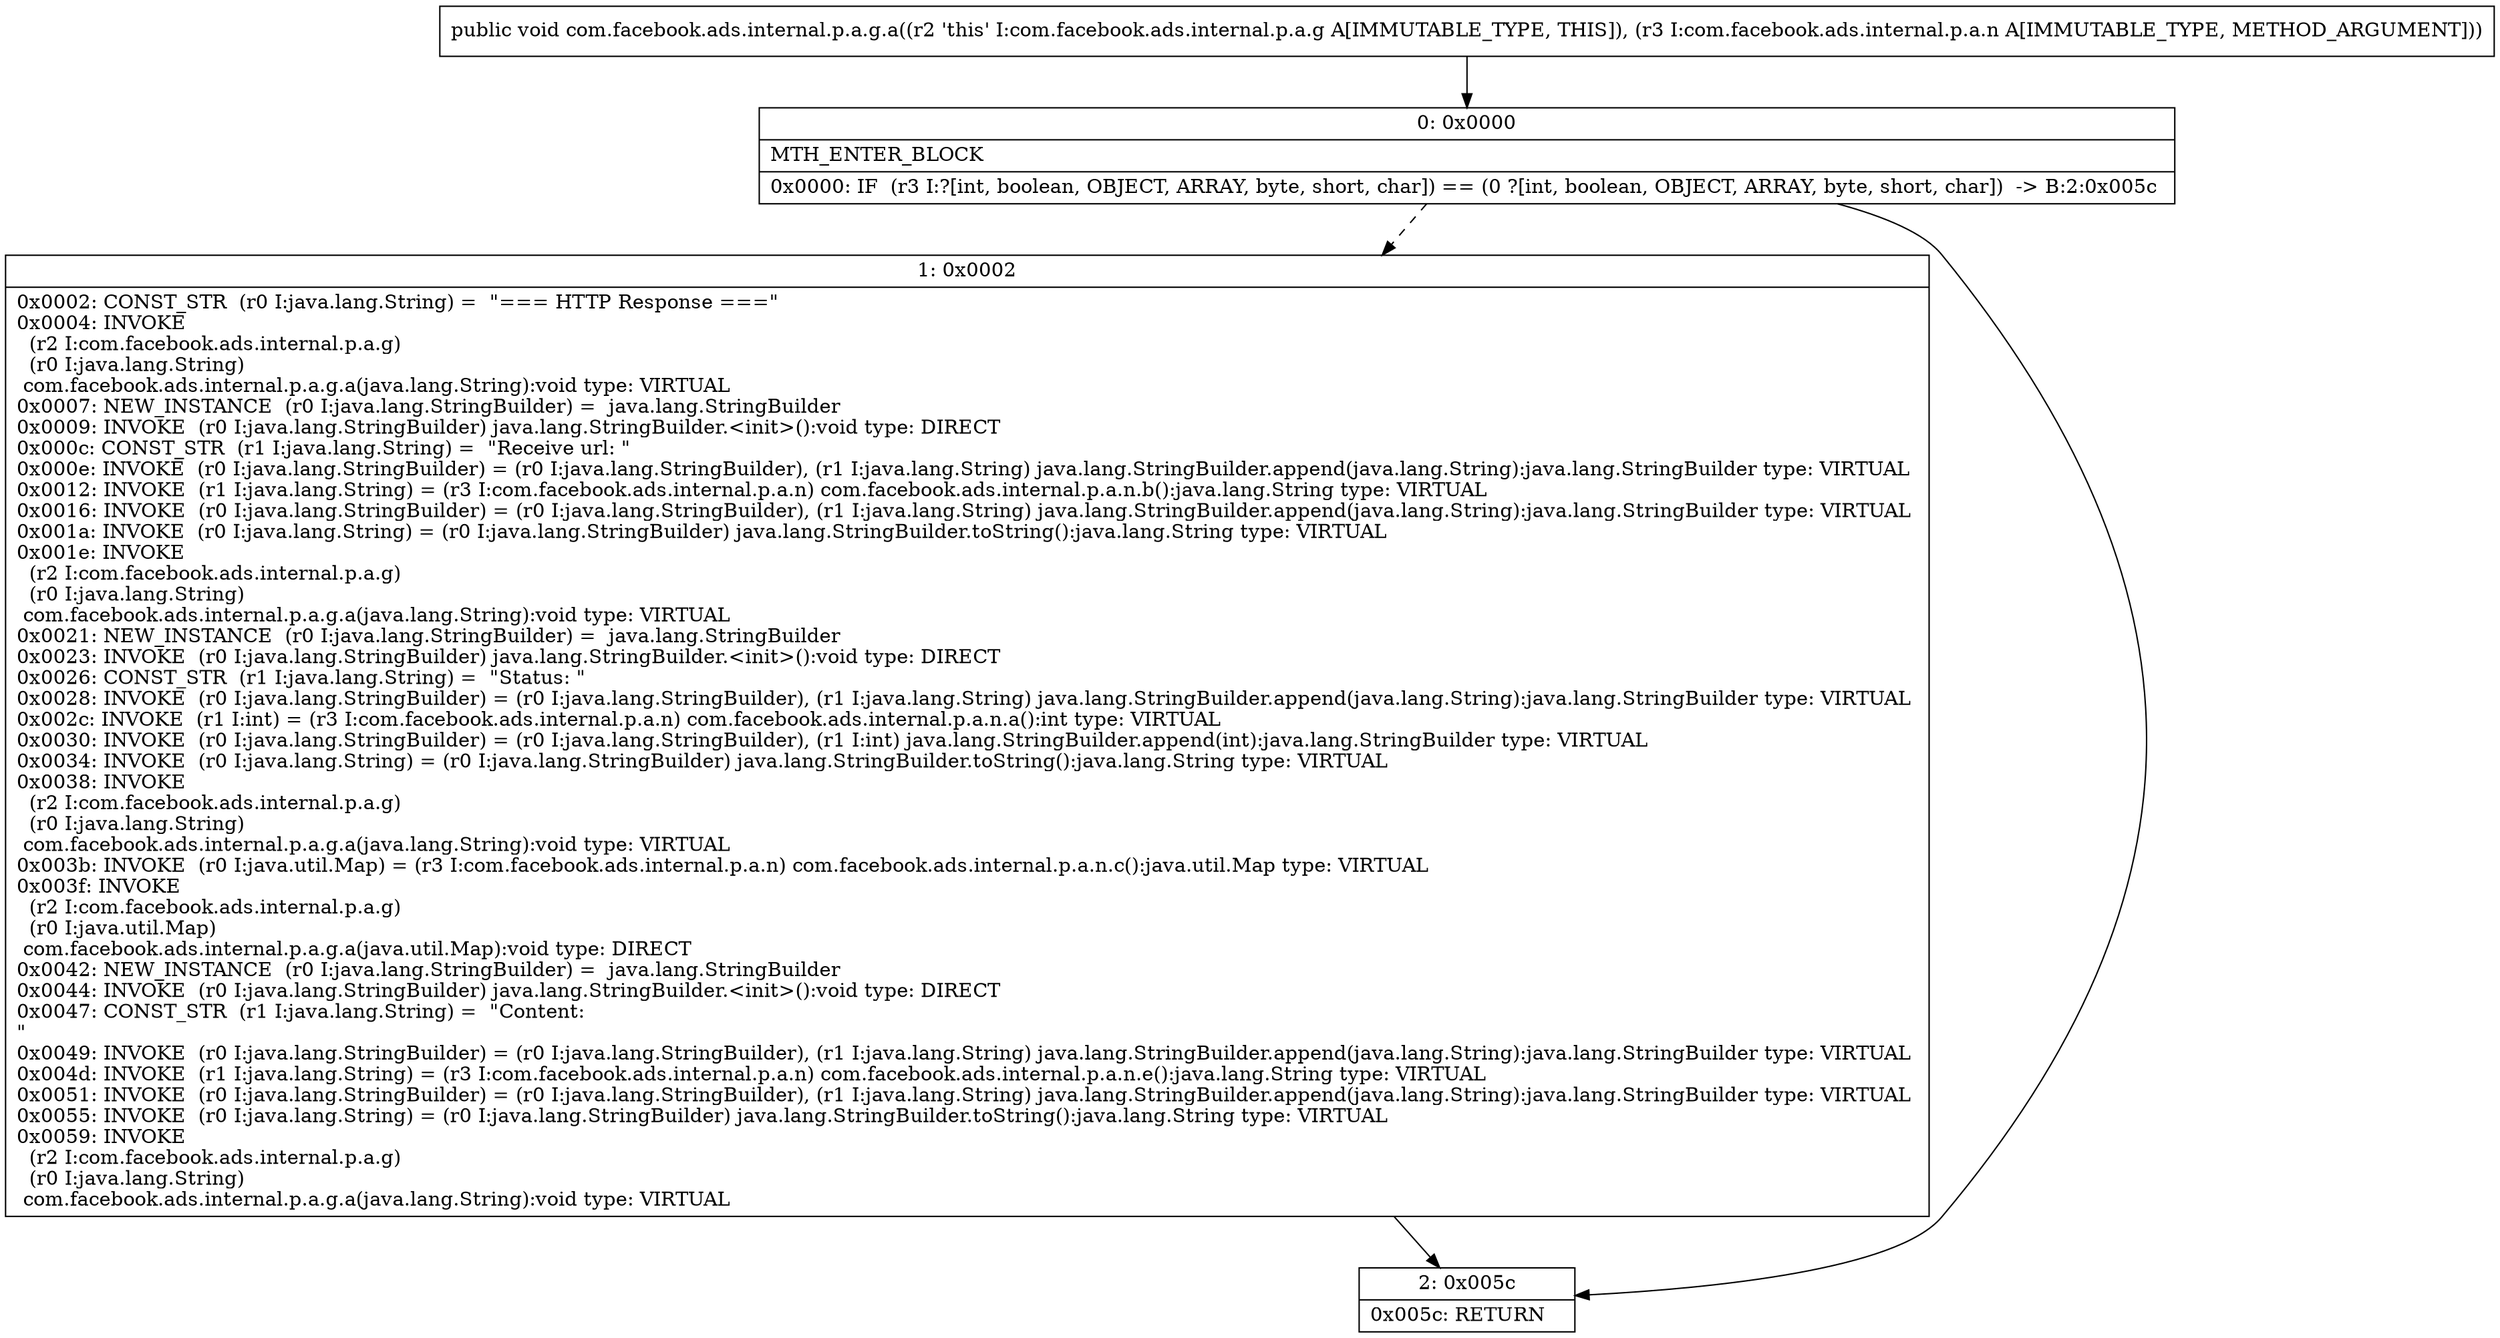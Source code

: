 digraph "CFG forcom.facebook.ads.internal.p.a.g.a(Lcom\/facebook\/ads\/internal\/p\/a\/n;)V" {
Node_0 [shape=record,label="{0\:\ 0x0000|MTH_ENTER_BLOCK\l|0x0000: IF  (r3 I:?[int, boolean, OBJECT, ARRAY, byte, short, char]) == (0 ?[int, boolean, OBJECT, ARRAY, byte, short, char])  \-\> B:2:0x005c \l}"];
Node_1 [shape=record,label="{1\:\ 0x0002|0x0002: CONST_STR  (r0 I:java.lang.String) =  \"=== HTTP Response ===\" \l0x0004: INVOKE  \l  (r2 I:com.facebook.ads.internal.p.a.g)\l  (r0 I:java.lang.String)\l com.facebook.ads.internal.p.a.g.a(java.lang.String):void type: VIRTUAL \l0x0007: NEW_INSTANCE  (r0 I:java.lang.StringBuilder) =  java.lang.StringBuilder \l0x0009: INVOKE  (r0 I:java.lang.StringBuilder) java.lang.StringBuilder.\<init\>():void type: DIRECT \l0x000c: CONST_STR  (r1 I:java.lang.String) =  \"Receive url: \" \l0x000e: INVOKE  (r0 I:java.lang.StringBuilder) = (r0 I:java.lang.StringBuilder), (r1 I:java.lang.String) java.lang.StringBuilder.append(java.lang.String):java.lang.StringBuilder type: VIRTUAL \l0x0012: INVOKE  (r1 I:java.lang.String) = (r3 I:com.facebook.ads.internal.p.a.n) com.facebook.ads.internal.p.a.n.b():java.lang.String type: VIRTUAL \l0x0016: INVOKE  (r0 I:java.lang.StringBuilder) = (r0 I:java.lang.StringBuilder), (r1 I:java.lang.String) java.lang.StringBuilder.append(java.lang.String):java.lang.StringBuilder type: VIRTUAL \l0x001a: INVOKE  (r0 I:java.lang.String) = (r0 I:java.lang.StringBuilder) java.lang.StringBuilder.toString():java.lang.String type: VIRTUAL \l0x001e: INVOKE  \l  (r2 I:com.facebook.ads.internal.p.a.g)\l  (r0 I:java.lang.String)\l com.facebook.ads.internal.p.a.g.a(java.lang.String):void type: VIRTUAL \l0x0021: NEW_INSTANCE  (r0 I:java.lang.StringBuilder) =  java.lang.StringBuilder \l0x0023: INVOKE  (r0 I:java.lang.StringBuilder) java.lang.StringBuilder.\<init\>():void type: DIRECT \l0x0026: CONST_STR  (r1 I:java.lang.String) =  \"Status: \" \l0x0028: INVOKE  (r0 I:java.lang.StringBuilder) = (r0 I:java.lang.StringBuilder), (r1 I:java.lang.String) java.lang.StringBuilder.append(java.lang.String):java.lang.StringBuilder type: VIRTUAL \l0x002c: INVOKE  (r1 I:int) = (r3 I:com.facebook.ads.internal.p.a.n) com.facebook.ads.internal.p.a.n.a():int type: VIRTUAL \l0x0030: INVOKE  (r0 I:java.lang.StringBuilder) = (r0 I:java.lang.StringBuilder), (r1 I:int) java.lang.StringBuilder.append(int):java.lang.StringBuilder type: VIRTUAL \l0x0034: INVOKE  (r0 I:java.lang.String) = (r0 I:java.lang.StringBuilder) java.lang.StringBuilder.toString():java.lang.String type: VIRTUAL \l0x0038: INVOKE  \l  (r2 I:com.facebook.ads.internal.p.a.g)\l  (r0 I:java.lang.String)\l com.facebook.ads.internal.p.a.g.a(java.lang.String):void type: VIRTUAL \l0x003b: INVOKE  (r0 I:java.util.Map) = (r3 I:com.facebook.ads.internal.p.a.n) com.facebook.ads.internal.p.a.n.c():java.util.Map type: VIRTUAL \l0x003f: INVOKE  \l  (r2 I:com.facebook.ads.internal.p.a.g)\l  (r0 I:java.util.Map)\l com.facebook.ads.internal.p.a.g.a(java.util.Map):void type: DIRECT \l0x0042: NEW_INSTANCE  (r0 I:java.lang.StringBuilder) =  java.lang.StringBuilder \l0x0044: INVOKE  (r0 I:java.lang.StringBuilder) java.lang.StringBuilder.\<init\>():void type: DIRECT \l0x0047: CONST_STR  (r1 I:java.lang.String) =  \"Content:\l\" \l0x0049: INVOKE  (r0 I:java.lang.StringBuilder) = (r0 I:java.lang.StringBuilder), (r1 I:java.lang.String) java.lang.StringBuilder.append(java.lang.String):java.lang.StringBuilder type: VIRTUAL \l0x004d: INVOKE  (r1 I:java.lang.String) = (r3 I:com.facebook.ads.internal.p.a.n) com.facebook.ads.internal.p.a.n.e():java.lang.String type: VIRTUAL \l0x0051: INVOKE  (r0 I:java.lang.StringBuilder) = (r0 I:java.lang.StringBuilder), (r1 I:java.lang.String) java.lang.StringBuilder.append(java.lang.String):java.lang.StringBuilder type: VIRTUAL \l0x0055: INVOKE  (r0 I:java.lang.String) = (r0 I:java.lang.StringBuilder) java.lang.StringBuilder.toString():java.lang.String type: VIRTUAL \l0x0059: INVOKE  \l  (r2 I:com.facebook.ads.internal.p.a.g)\l  (r0 I:java.lang.String)\l com.facebook.ads.internal.p.a.g.a(java.lang.String):void type: VIRTUAL \l}"];
Node_2 [shape=record,label="{2\:\ 0x005c|0x005c: RETURN   \l}"];
MethodNode[shape=record,label="{public void com.facebook.ads.internal.p.a.g.a((r2 'this' I:com.facebook.ads.internal.p.a.g A[IMMUTABLE_TYPE, THIS]), (r3 I:com.facebook.ads.internal.p.a.n A[IMMUTABLE_TYPE, METHOD_ARGUMENT])) }"];
MethodNode -> Node_0;
Node_0 -> Node_1[style=dashed];
Node_0 -> Node_2;
Node_1 -> Node_2;
}

